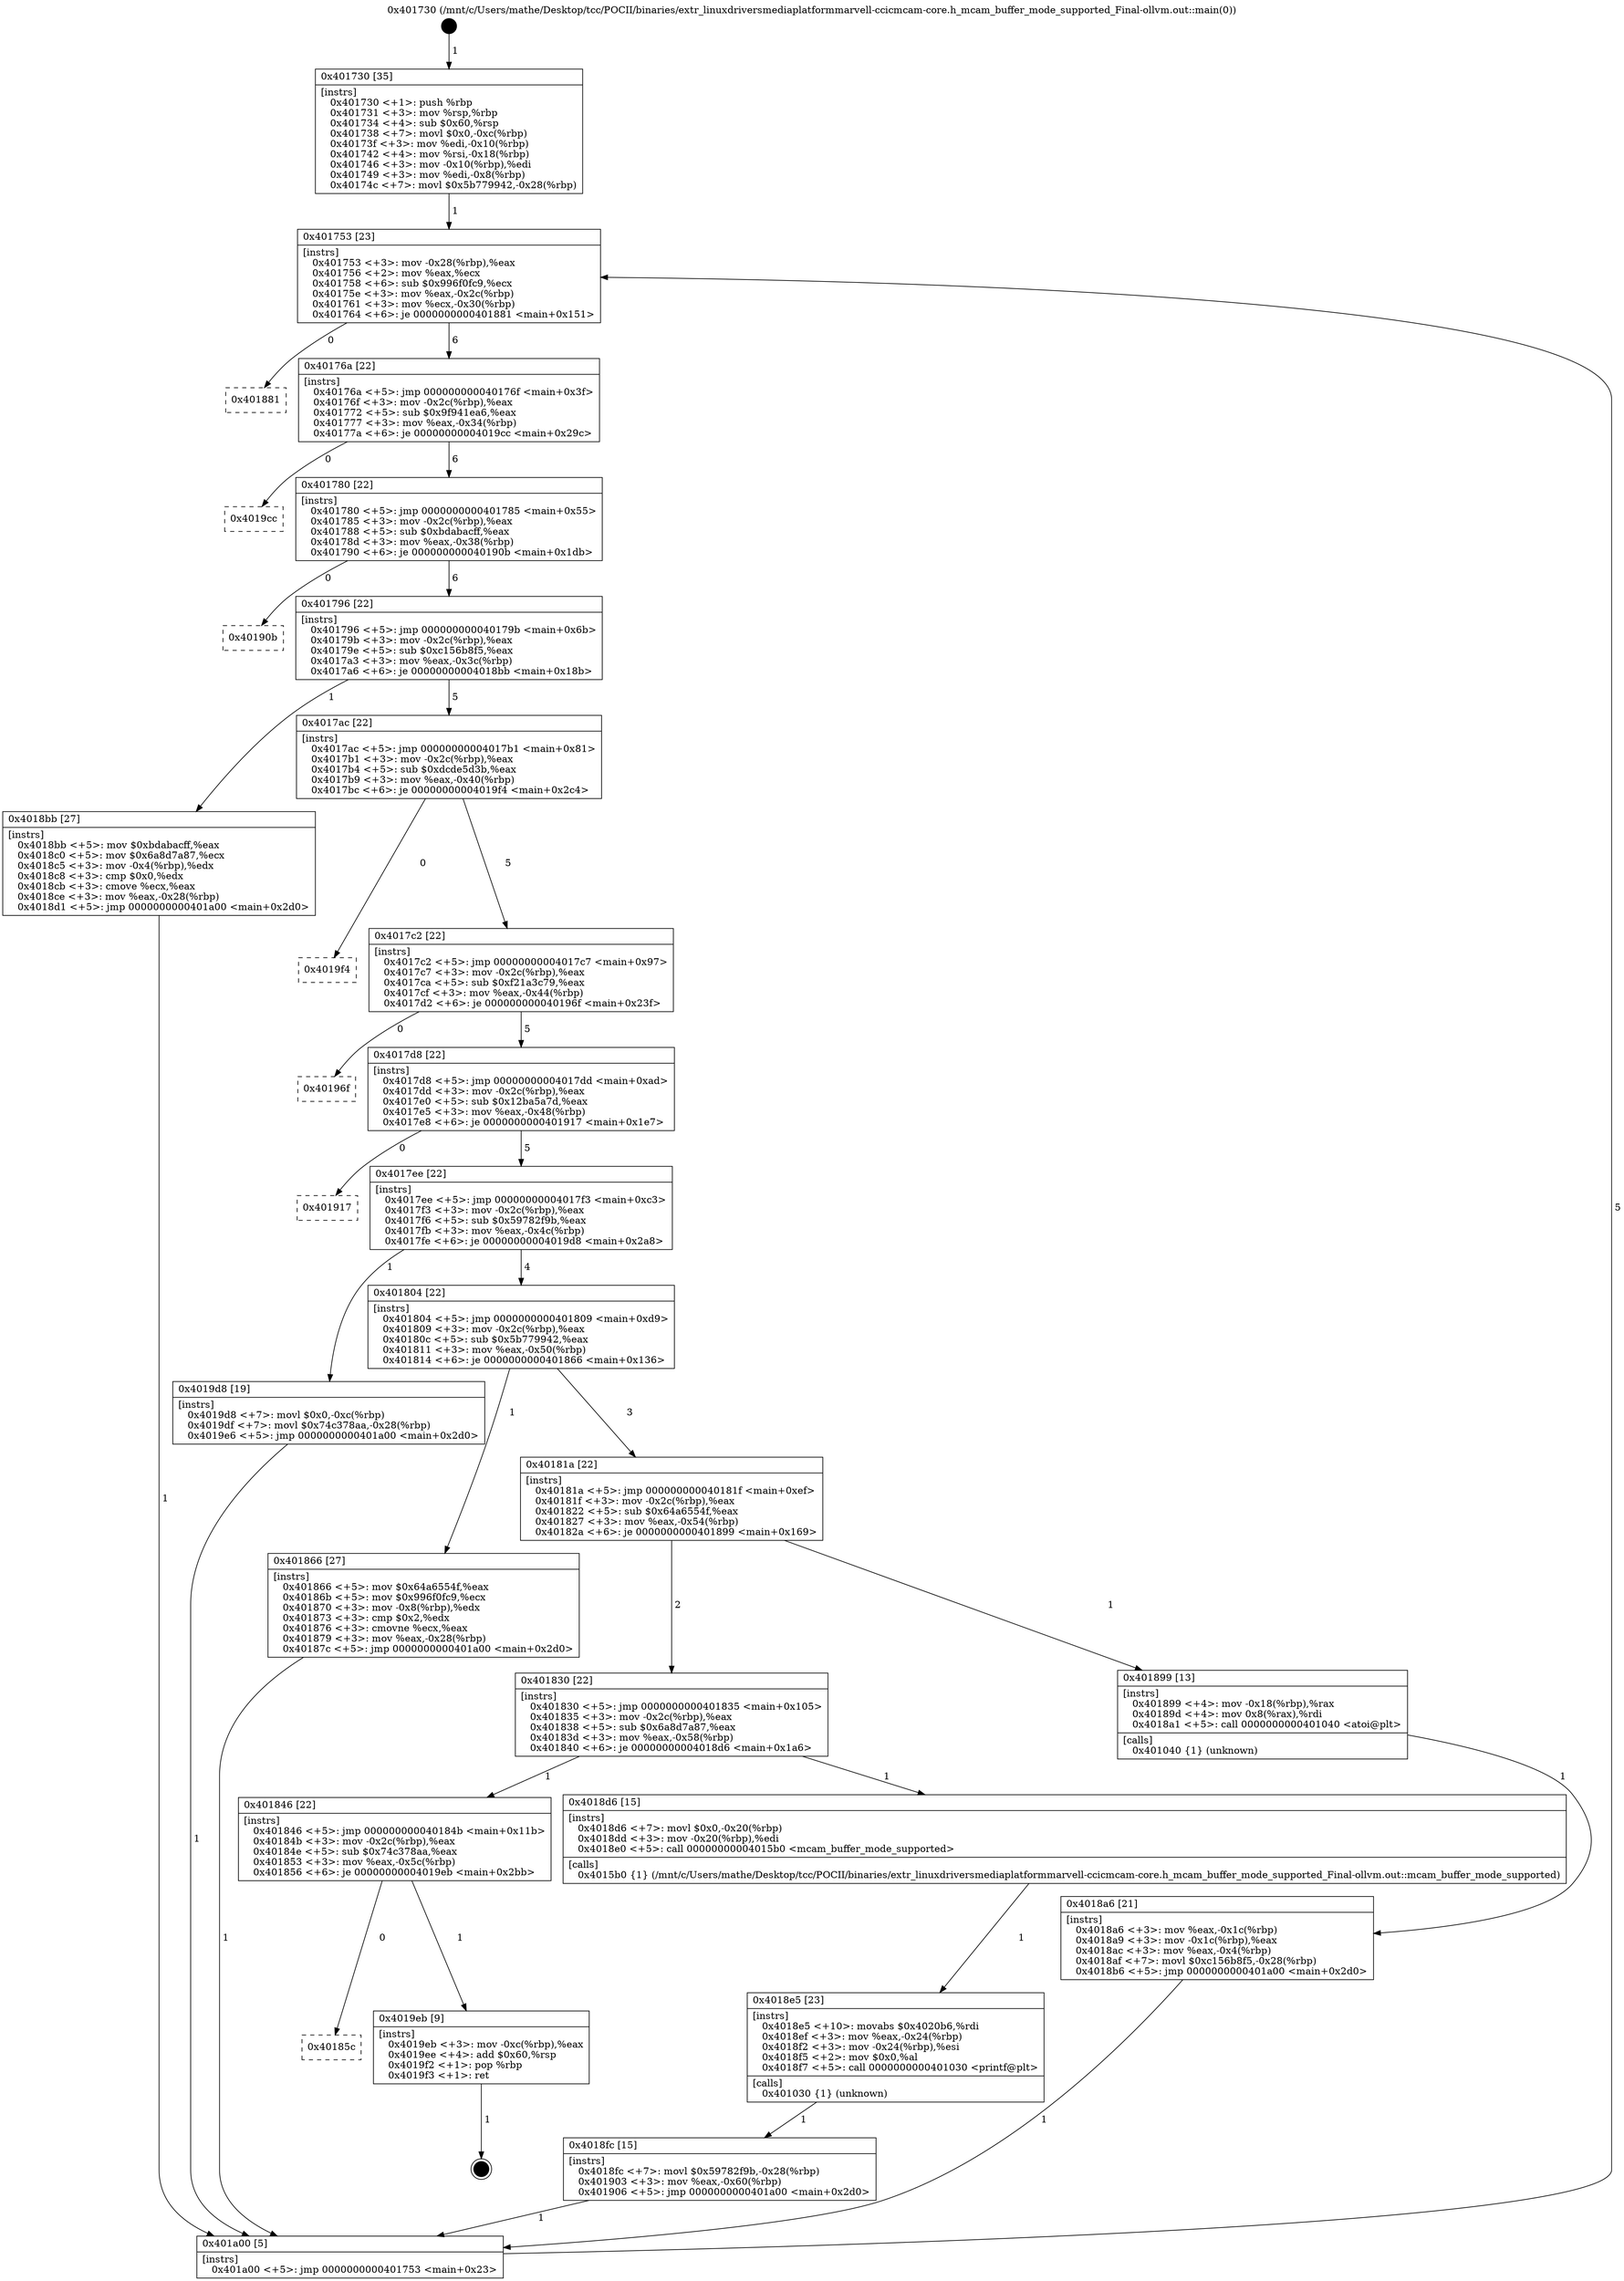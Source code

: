 digraph "0x401730" {
  label = "0x401730 (/mnt/c/Users/mathe/Desktop/tcc/POCII/binaries/extr_linuxdriversmediaplatformmarvell-ccicmcam-core.h_mcam_buffer_mode_supported_Final-ollvm.out::main(0))"
  labelloc = "t"
  node[shape=record]

  Entry [label="",width=0.3,height=0.3,shape=circle,fillcolor=black,style=filled]
  "0x401753" [label="{
     0x401753 [23]\l
     | [instrs]\l
     &nbsp;&nbsp;0x401753 \<+3\>: mov -0x28(%rbp),%eax\l
     &nbsp;&nbsp;0x401756 \<+2\>: mov %eax,%ecx\l
     &nbsp;&nbsp;0x401758 \<+6\>: sub $0x996f0fc9,%ecx\l
     &nbsp;&nbsp;0x40175e \<+3\>: mov %eax,-0x2c(%rbp)\l
     &nbsp;&nbsp;0x401761 \<+3\>: mov %ecx,-0x30(%rbp)\l
     &nbsp;&nbsp;0x401764 \<+6\>: je 0000000000401881 \<main+0x151\>\l
  }"]
  "0x401881" [label="{
     0x401881\l
  }", style=dashed]
  "0x40176a" [label="{
     0x40176a [22]\l
     | [instrs]\l
     &nbsp;&nbsp;0x40176a \<+5\>: jmp 000000000040176f \<main+0x3f\>\l
     &nbsp;&nbsp;0x40176f \<+3\>: mov -0x2c(%rbp),%eax\l
     &nbsp;&nbsp;0x401772 \<+5\>: sub $0x9f941ea6,%eax\l
     &nbsp;&nbsp;0x401777 \<+3\>: mov %eax,-0x34(%rbp)\l
     &nbsp;&nbsp;0x40177a \<+6\>: je 00000000004019cc \<main+0x29c\>\l
  }"]
  Exit [label="",width=0.3,height=0.3,shape=circle,fillcolor=black,style=filled,peripheries=2]
  "0x4019cc" [label="{
     0x4019cc\l
  }", style=dashed]
  "0x401780" [label="{
     0x401780 [22]\l
     | [instrs]\l
     &nbsp;&nbsp;0x401780 \<+5\>: jmp 0000000000401785 \<main+0x55\>\l
     &nbsp;&nbsp;0x401785 \<+3\>: mov -0x2c(%rbp),%eax\l
     &nbsp;&nbsp;0x401788 \<+5\>: sub $0xbdabacff,%eax\l
     &nbsp;&nbsp;0x40178d \<+3\>: mov %eax,-0x38(%rbp)\l
     &nbsp;&nbsp;0x401790 \<+6\>: je 000000000040190b \<main+0x1db\>\l
  }"]
  "0x40185c" [label="{
     0x40185c\l
  }", style=dashed]
  "0x40190b" [label="{
     0x40190b\l
  }", style=dashed]
  "0x401796" [label="{
     0x401796 [22]\l
     | [instrs]\l
     &nbsp;&nbsp;0x401796 \<+5\>: jmp 000000000040179b \<main+0x6b\>\l
     &nbsp;&nbsp;0x40179b \<+3\>: mov -0x2c(%rbp),%eax\l
     &nbsp;&nbsp;0x40179e \<+5\>: sub $0xc156b8f5,%eax\l
     &nbsp;&nbsp;0x4017a3 \<+3\>: mov %eax,-0x3c(%rbp)\l
     &nbsp;&nbsp;0x4017a6 \<+6\>: je 00000000004018bb \<main+0x18b\>\l
  }"]
  "0x4019eb" [label="{
     0x4019eb [9]\l
     | [instrs]\l
     &nbsp;&nbsp;0x4019eb \<+3\>: mov -0xc(%rbp),%eax\l
     &nbsp;&nbsp;0x4019ee \<+4\>: add $0x60,%rsp\l
     &nbsp;&nbsp;0x4019f2 \<+1\>: pop %rbp\l
     &nbsp;&nbsp;0x4019f3 \<+1\>: ret\l
  }"]
  "0x4018bb" [label="{
     0x4018bb [27]\l
     | [instrs]\l
     &nbsp;&nbsp;0x4018bb \<+5\>: mov $0xbdabacff,%eax\l
     &nbsp;&nbsp;0x4018c0 \<+5\>: mov $0x6a8d7a87,%ecx\l
     &nbsp;&nbsp;0x4018c5 \<+3\>: mov -0x4(%rbp),%edx\l
     &nbsp;&nbsp;0x4018c8 \<+3\>: cmp $0x0,%edx\l
     &nbsp;&nbsp;0x4018cb \<+3\>: cmove %ecx,%eax\l
     &nbsp;&nbsp;0x4018ce \<+3\>: mov %eax,-0x28(%rbp)\l
     &nbsp;&nbsp;0x4018d1 \<+5\>: jmp 0000000000401a00 \<main+0x2d0\>\l
  }"]
  "0x4017ac" [label="{
     0x4017ac [22]\l
     | [instrs]\l
     &nbsp;&nbsp;0x4017ac \<+5\>: jmp 00000000004017b1 \<main+0x81\>\l
     &nbsp;&nbsp;0x4017b1 \<+3\>: mov -0x2c(%rbp),%eax\l
     &nbsp;&nbsp;0x4017b4 \<+5\>: sub $0xdcde5d3b,%eax\l
     &nbsp;&nbsp;0x4017b9 \<+3\>: mov %eax,-0x40(%rbp)\l
     &nbsp;&nbsp;0x4017bc \<+6\>: je 00000000004019f4 \<main+0x2c4\>\l
  }"]
  "0x4018fc" [label="{
     0x4018fc [15]\l
     | [instrs]\l
     &nbsp;&nbsp;0x4018fc \<+7\>: movl $0x59782f9b,-0x28(%rbp)\l
     &nbsp;&nbsp;0x401903 \<+3\>: mov %eax,-0x60(%rbp)\l
     &nbsp;&nbsp;0x401906 \<+5\>: jmp 0000000000401a00 \<main+0x2d0\>\l
  }"]
  "0x4019f4" [label="{
     0x4019f4\l
  }", style=dashed]
  "0x4017c2" [label="{
     0x4017c2 [22]\l
     | [instrs]\l
     &nbsp;&nbsp;0x4017c2 \<+5\>: jmp 00000000004017c7 \<main+0x97\>\l
     &nbsp;&nbsp;0x4017c7 \<+3\>: mov -0x2c(%rbp),%eax\l
     &nbsp;&nbsp;0x4017ca \<+5\>: sub $0xf21a3c79,%eax\l
     &nbsp;&nbsp;0x4017cf \<+3\>: mov %eax,-0x44(%rbp)\l
     &nbsp;&nbsp;0x4017d2 \<+6\>: je 000000000040196f \<main+0x23f\>\l
  }"]
  "0x4018e5" [label="{
     0x4018e5 [23]\l
     | [instrs]\l
     &nbsp;&nbsp;0x4018e5 \<+10\>: movabs $0x4020b6,%rdi\l
     &nbsp;&nbsp;0x4018ef \<+3\>: mov %eax,-0x24(%rbp)\l
     &nbsp;&nbsp;0x4018f2 \<+3\>: mov -0x24(%rbp),%esi\l
     &nbsp;&nbsp;0x4018f5 \<+2\>: mov $0x0,%al\l
     &nbsp;&nbsp;0x4018f7 \<+5\>: call 0000000000401030 \<printf@plt\>\l
     | [calls]\l
     &nbsp;&nbsp;0x401030 \{1\} (unknown)\l
  }"]
  "0x40196f" [label="{
     0x40196f\l
  }", style=dashed]
  "0x4017d8" [label="{
     0x4017d8 [22]\l
     | [instrs]\l
     &nbsp;&nbsp;0x4017d8 \<+5\>: jmp 00000000004017dd \<main+0xad\>\l
     &nbsp;&nbsp;0x4017dd \<+3\>: mov -0x2c(%rbp),%eax\l
     &nbsp;&nbsp;0x4017e0 \<+5\>: sub $0x12ba5a7d,%eax\l
     &nbsp;&nbsp;0x4017e5 \<+3\>: mov %eax,-0x48(%rbp)\l
     &nbsp;&nbsp;0x4017e8 \<+6\>: je 0000000000401917 \<main+0x1e7\>\l
  }"]
  "0x401846" [label="{
     0x401846 [22]\l
     | [instrs]\l
     &nbsp;&nbsp;0x401846 \<+5\>: jmp 000000000040184b \<main+0x11b\>\l
     &nbsp;&nbsp;0x40184b \<+3\>: mov -0x2c(%rbp),%eax\l
     &nbsp;&nbsp;0x40184e \<+5\>: sub $0x74c378aa,%eax\l
     &nbsp;&nbsp;0x401853 \<+3\>: mov %eax,-0x5c(%rbp)\l
     &nbsp;&nbsp;0x401856 \<+6\>: je 00000000004019eb \<main+0x2bb\>\l
  }"]
  "0x401917" [label="{
     0x401917\l
  }", style=dashed]
  "0x4017ee" [label="{
     0x4017ee [22]\l
     | [instrs]\l
     &nbsp;&nbsp;0x4017ee \<+5\>: jmp 00000000004017f3 \<main+0xc3\>\l
     &nbsp;&nbsp;0x4017f3 \<+3\>: mov -0x2c(%rbp),%eax\l
     &nbsp;&nbsp;0x4017f6 \<+5\>: sub $0x59782f9b,%eax\l
     &nbsp;&nbsp;0x4017fb \<+3\>: mov %eax,-0x4c(%rbp)\l
     &nbsp;&nbsp;0x4017fe \<+6\>: je 00000000004019d8 \<main+0x2a8\>\l
  }"]
  "0x4018d6" [label="{
     0x4018d6 [15]\l
     | [instrs]\l
     &nbsp;&nbsp;0x4018d6 \<+7\>: movl $0x0,-0x20(%rbp)\l
     &nbsp;&nbsp;0x4018dd \<+3\>: mov -0x20(%rbp),%edi\l
     &nbsp;&nbsp;0x4018e0 \<+5\>: call 00000000004015b0 \<mcam_buffer_mode_supported\>\l
     | [calls]\l
     &nbsp;&nbsp;0x4015b0 \{1\} (/mnt/c/Users/mathe/Desktop/tcc/POCII/binaries/extr_linuxdriversmediaplatformmarvell-ccicmcam-core.h_mcam_buffer_mode_supported_Final-ollvm.out::mcam_buffer_mode_supported)\l
  }"]
  "0x4019d8" [label="{
     0x4019d8 [19]\l
     | [instrs]\l
     &nbsp;&nbsp;0x4019d8 \<+7\>: movl $0x0,-0xc(%rbp)\l
     &nbsp;&nbsp;0x4019df \<+7\>: movl $0x74c378aa,-0x28(%rbp)\l
     &nbsp;&nbsp;0x4019e6 \<+5\>: jmp 0000000000401a00 \<main+0x2d0\>\l
  }"]
  "0x401804" [label="{
     0x401804 [22]\l
     | [instrs]\l
     &nbsp;&nbsp;0x401804 \<+5\>: jmp 0000000000401809 \<main+0xd9\>\l
     &nbsp;&nbsp;0x401809 \<+3\>: mov -0x2c(%rbp),%eax\l
     &nbsp;&nbsp;0x40180c \<+5\>: sub $0x5b779942,%eax\l
     &nbsp;&nbsp;0x401811 \<+3\>: mov %eax,-0x50(%rbp)\l
     &nbsp;&nbsp;0x401814 \<+6\>: je 0000000000401866 \<main+0x136\>\l
  }"]
  "0x4018a6" [label="{
     0x4018a6 [21]\l
     | [instrs]\l
     &nbsp;&nbsp;0x4018a6 \<+3\>: mov %eax,-0x1c(%rbp)\l
     &nbsp;&nbsp;0x4018a9 \<+3\>: mov -0x1c(%rbp),%eax\l
     &nbsp;&nbsp;0x4018ac \<+3\>: mov %eax,-0x4(%rbp)\l
     &nbsp;&nbsp;0x4018af \<+7\>: movl $0xc156b8f5,-0x28(%rbp)\l
     &nbsp;&nbsp;0x4018b6 \<+5\>: jmp 0000000000401a00 \<main+0x2d0\>\l
  }"]
  "0x401866" [label="{
     0x401866 [27]\l
     | [instrs]\l
     &nbsp;&nbsp;0x401866 \<+5\>: mov $0x64a6554f,%eax\l
     &nbsp;&nbsp;0x40186b \<+5\>: mov $0x996f0fc9,%ecx\l
     &nbsp;&nbsp;0x401870 \<+3\>: mov -0x8(%rbp),%edx\l
     &nbsp;&nbsp;0x401873 \<+3\>: cmp $0x2,%edx\l
     &nbsp;&nbsp;0x401876 \<+3\>: cmovne %ecx,%eax\l
     &nbsp;&nbsp;0x401879 \<+3\>: mov %eax,-0x28(%rbp)\l
     &nbsp;&nbsp;0x40187c \<+5\>: jmp 0000000000401a00 \<main+0x2d0\>\l
  }"]
  "0x40181a" [label="{
     0x40181a [22]\l
     | [instrs]\l
     &nbsp;&nbsp;0x40181a \<+5\>: jmp 000000000040181f \<main+0xef\>\l
     &nbsp;&nbsp;0x40181f \<+3\>: mov -0x2c(%rbp),%eax\l
     &nbsp;&nbsp;0x401822 \<+5\>: sub $0x64a6554f,%eax\l
     &nbsp;&nbsp;0x401827 \<+3\>: mov %eax,-0x54(%rbp)\l
     &nbsp;&nbsp;0x40182a \<+6\>: je 0000000000401899 \<main+0x169\>\l
  }"]
  "0x401a00" [label="{
     0x401a00 [5]\l
     | [instrs]\l
     &nbsp;&nbsp;0x401a00 \<+5\>: jmp 0000000000401753 \<main+0x23\>\l
  }"]
  "0x401730" [label="{
     0x401730 [35]\l
     | [instrs]\l
     &nbsp;&nbsp;0x401730 \<+1\>: push %rbp\l
     &nbsp;&nbsp;0x401731 \<+3\>: mov %rsp,%rbp\l
     &nbsp;&nbsp;0x401734 \<+4\>: sub $0x60,%rsp\l
     &nbsp;&nbsp;0x401738 \<+7\>: movl $0x0,-0xc(%rbp)\l
     &nbsp;&nbsp;0x40173f \<+3\>: mov %edi,-0x10(%rbp)\l
     &nbsp;&nbsp;0x401742 \<+4\>: mov %rsi,-0x18(%rbp)\l
     &nbsp;&nbsp;0x401746 \<+3\>: mov -0x10(%rbp),%edi\l
     &nbsp;&nbsp;0x401749 \<+3\>: mov %edi,-0x8(%rbp)\l
     &nbsp;&nbsp;0x40174c \<+7\>: movl $0x5b779942,-0x28(%rbp)\l
  }"]
  "0x401830" [label="{
     0x401830 [22]\l
     | [instrs]\l
     &nbsp;&nbsp;0x401830 \<+5\>: jmp 0000000000401835 \<main+0x105\>\l
     &nbsp;&nbsp;0x401835 \<+3\>: mov -0x2c(%rbp),%eax\l
     &nbsp;&nbsp;0x401838 \<+5\>: sub $0x6a8d7a87,%eax\l
     &nbsp;&nbsp;0x40183d \<+3\>: mov %eax,-0x58(%rbp)\l
     &nbsp;&nbsp;0x401840 \<+6\>: je 00000000004018d6 \<main+0x1a6\>\l
  }"]
  "0x401899" [label="{
     0x401899 [13]\l
     | [instrs]\l
     &nbsp;&nbsp;0x401899 \<+4\>: mov -0x18(%rbp),%rax\l
     &nbsp;&nbsp;0x40189d \<+4\>: mov 0x8(%rax),%rdi\l
     &nbsp;&nbsp;0x4018a1 \<+5\>: call 0000000000401040 \<atoi@plt\>\l
     | [calls]\l
     &nbsp;&nbsp;0x401040 \{1\} (unknown)\l
  }"]
  Entry -> "0x401730" [label=" 1"]
  "0x401753" -> "0x401881" [label=" 0"]
  "0x401753" -> "0x40176a" [label=" 6"]
  "0x4019eb" -> Exit [label=" 1"]
  "0x40176a" -> "0x4019cc" [label=" 0"]
  "0x40176a" -> "0x401780" [label=" 6"]
  "0x401846" -> "0x40185c" [label=" 0"]
  "0x401780" -> "0x40190b" [label=" 0"]
  "0x401780" -> "0x401796" [label=" 6"]
  "0x401846" -> "0x4019eb" [label=" 1"]
  "0x401796" -> "0x4018bb" [label=" 1"]
  "0x401796" -> "0x4017ac" [label=" 5"]
  "0x4019d8" -> "0x401a00" [label=" 1"]
  "0x4017ac" -> "0x4019f4" [label=" 0"]
  "0x4017ac" -> "0x4017c2" [label=" 5"]
  "0x4018fc" -> "0x401a00" [label=" 1"]
  "0x4017c2" -> "0x40196f" [label=" 0"]
  "0x4017c2" -> "0x4017d8" [label=" 5"]
  "0x4018e5" -> "0x4018fc" [label=" 1"]
  "0x4017d8" -> "0x401917" [label=" 0"]
  "0x4017d8" -> "0x4017ee" [label=" 5"]
  "0x4018d6" -> "0x4018e5" [label=" 1"]
  "0x4017ee" -> "0x4019d8" [label=" 1"]
  "0x4017ee" -> "0x401804" [label=" 4"]
  "0x401830" -> "0x401846" [label=" 1"]
  "0x401804" -> "0x401866" [label=" 1"]
  "0x401804" -> "0x40181a" [label=" 3"]
  "0x401866" -> "0x401a00" [label=" 1"]
  "0x401730" -> "0x401753" [label=" 1"]
  "0x401a00" -> "0x401753" [label=" 5"]
  "0x401830" -> "0x4018d6" [label=" 1"]
  "0x40181a" -> "0x401899" [label=" 1"]
  "0x40181a" -> "0x401830" [label=" 2"]
  "0x401899" -> "0x4018a6" [label=" 1"]
  "0x4018a6" -> "0x401a00" [label=" 1"]
  "0x4018bb" -> "0x401a00" [label=" 1"]
}
